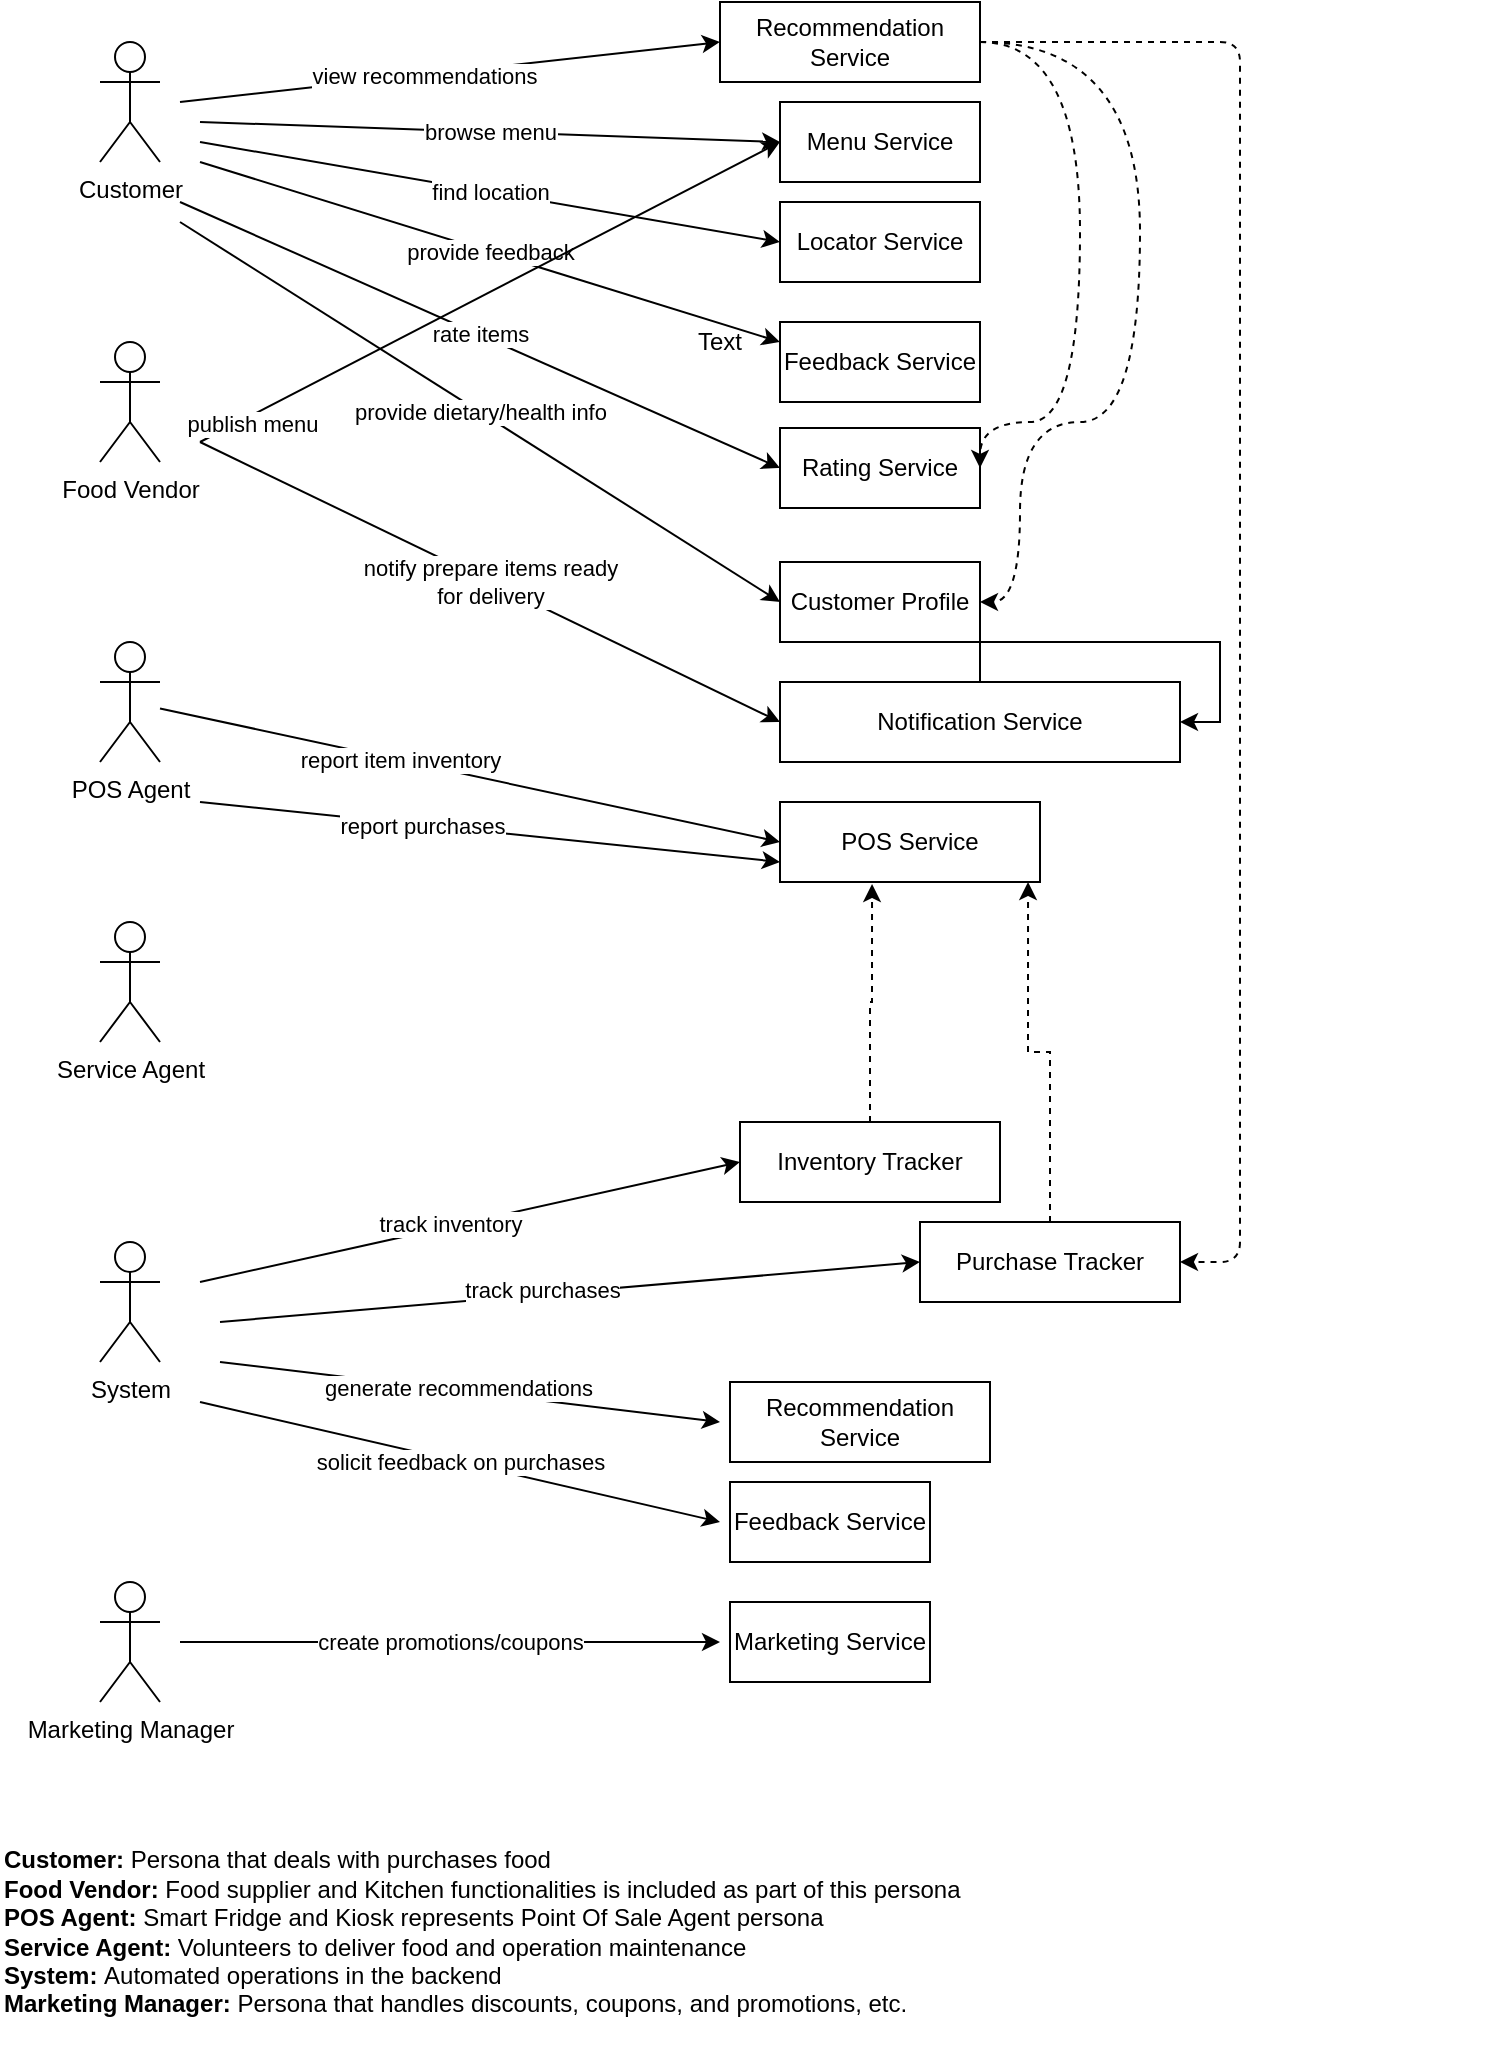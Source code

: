 <mxfile version="13.8.8" type="github" pages="3">
  <diagram id="B69_xCuPPmJOlllpwnct" name="Interaction Diagram">
    <mxGraphModel dx="1298" dy="877" grid="1" gridSize="10" guides="1" tooltips="1" connect="1" arrows="1" fold="1" page="1" pageScale="1" pageWidth="850" pageHeight="1100" math="0" shadow="0">
      <root>
        <mxCell id="0" />
        <mxCell id="1" parent="0" />
        <mxCell id="AFESQtXUc2UWVLBhGiya-1" value="Customer" style="shape=umlActor;verticalLabelPosition=bottom;verticalAlign=top;html=1;outlineConnect=0;" parent="1" vertex="1">
          <mxGeometry x="110" y="20" width="30" height="60" as="geometry" />
        </mxCell>
        <mxCell id="AFESQtXUc2UWVLBhGiya-2" value="Food Vendor" style="shape=umlActor;verticalLabelPosition=bottom;verticalAlign=top;html=1;outlineConnect=0;" parent="1" vertex="1">
          <mxGeometry x="110" y="170" width="30" height="60" as="geometry" />
        </mxCell>
        <mxCell id="AFESQtXUc2UWVLBhGiya-3" value="POS Agent" style="shape=umlActor;verticalLabelPosition=bottom;verticalAlign=top;html=1;outlineConnect=0;" parent="1" vertex="1">
          <mxGeometry x="110" y="320" width="30" height="60" as="geometry" />
        </mxCell>
        <mxCell id="AFESQtXUc2UWVLBhGiya-4" value="Service Agent" style="shape=umlActor;verticalLabelPosition=bottom;verticalAlign=top;html=1;outlineConnect=0;" parent="1" vertex="1">
          <mxGeometry x="110" y="460" width="30" height="60" as="geometry" />
        </mxCell>
        <mxCell id="AFESQtXUc2UWVLBhGiya-5" value="System" style="shape=umlActor;verticalLabelPosition=bottom;verticalAlign=top;html=1;outlineConnect=0;" parent="1" vertex="1">
          <mxGeometry x="110" y="620" width="30" height="60" as="geometry" />
        </mxCell>
        <mxCell id="AFESQtXUc2UWVLBhGiya-7" value="Marketing Manager" style="shape=umlActor;verticalLabelPosition=bottom;verticalAlign=top;html=1;outlineConnect=0;" parent="1" vertex="1">
          <mxGeometry x="110" y="790" width="30" height="60" as="geometry" />
        </mxCell>
        <mxCell id="AFESQtXUc2UWVLBhGiya-10" value="Menu Service" style="rounded=0;whiteSpace=wrap;html=1;" parent="1" vertex="1">
          <mxGeometry x="450" y="50" width="100" height="40" as="geometry" />
        </mxCell>
        <mxCell id="AFESQtXUc2UWVLBhGiya-11" value="browse menu" style="endArrow=classic;html=1;entryX=0;entryY=0.5;entryDx=0;entryDy=0;" parent="1" target="AFESQtXUc2UWVLBhGiya-10" edge="1">
          <mxGeometry width="50" height="50" relative="1" as="geometry">
            <mxPoint x="160" y="60" as="sourcePoint" />
            <mxPoint x="260" y="110" as="targetPoint" />
          </mxGeometry>
        </mxCell>
        <mxCell id="AFESQtXUc2UWVLBhGiya-12" value="Locator Service" style="rounded=0;whiteSpace=wrap;html=1;" parent="1" vertex="1">
          <mxGeometry x="450" y="100" width="100" height="40" as="geometry" />
        </mxCell>
        <mxCell id="AFESQtXUc2UWVLBhGiya-13" value="find location" style="endArrow=classic;html=1;entryX=0;entryY=0.5;entryDx=0;entryDy=0;" parent="1" target="AFESQtXUc2UWVLBhGiya-12" edge="1">
          <mxGeometry width="50" height="50" relative="1" as="geometry">
            <mxPoint x="160" y="70" as="sourcePoint" />
            <mxPoint x="370" y="120" as="targetPoint" />
          </mxGeometry>
        </mxCell>
        <mxCell id="AFESQtXUc2UWVLBhGiya-14" value="Feedback Service" style="rounded=0;whiteSpace=wrap;html=1;" parent="1" vertex="1">
          <mxGeometry x="450" y="160" width="100" height="40" as="geometry" />
        </mxCell>
        <mxCell id="AFESQtXUc2UWVLBhGiya-15" value="provide feedback" style="endArrow=classic;html=1;entryX=0;entryY=0.25;entryDx=0;entryDy=0;" parent="1" target="AFESQtXUc2UWVLBhGiya-14" edge="1">
          <mxGeometry width="50" height="50" relative="1" as="geometry">
            <mxPoint x="160" y="80" as="sourcePoint" />
            <mxPoint x="370" y="180" as="targetPoint" />
          </mxGeometry>
        </mxCell>
        <mxCell id="AFESQtXUc2UWVLBhGiya-16" value="Rating Service" style="rounded=0;whiteSpace=wrap;html=1;" parent="1" vertex="1">
          <mxGeometry x="450" y="213" width="100" height="40" as="geometry" />
        </mxCell>
        <mxCell id="AFESQtXUc2UWVLBhGiya-17" value="rate items" style="endArrow=classic;html=1;entryX=0;entryY=0.5;entryDx=0;entryDy=0;" parent="1" target="AFESQtXUc2UWVLBhGiya-16" edge="1">
          <mxGeometry width="50" height="50" relative="1" as="geometry">
            <mxPoint x="150" y="100" as="sourcePoint" />
            <mxPoint x="370" y="210" as="targetPoint" />
          </mxGeometry>
        </mxCell>
        <mxCell id="Uqb2OwFKpr_LkZeMIo-q-1" value="Customer Profile" style="rounded=0;whiteSpace=wrap;html=1;" parent="1" vertex="1">
          <mxGeometry x="450" y="280" width="100" height="40" as="geometry" />
        </mxCell>
        <mxCell id="Uqb2OwFKpr_LkZeMIo-q-2" value="provide dietary/health info" style="endArrow=classic;html=1;entryX=0;entryY=0.5;entryDx=0;entryDy=0;" parent="1" target="Uqb2OwFKpr_LkZeMIo-q-1" edge="1">
          <mxGeometry width="50" height="50" relative="1" as="geometry">
            <mxPoint x="150" y="110" as="sourcePoint" />
            <mxPoint x="320" y="300" as="targetPoint" />
          </mxGeometry>
        </mxCell>
        <mxCell id="Uqb2OwFKpr_LkZeMIo-q-3" value="" style="endArrow=classic;html=1;entryX=0;entryY=0.5;entryDx=0;entryDy=0;" parent="1" target="AFESQtXUc2UWVLBhGiya-10" edge="1">
          <mxGeometry width="50" height="50" relative="1" as="geometry">
            <mxPoint x="160" y="220" as="sourcePoint" />
            <mxPoint x="240" y="320" as="targetPoint" />
          </mxGeometry>
        </mxCell>
        <mxCell id="Uqb2OwFKpr_LkZeMIo-q-4" value="publish menu" style="edgeLabel;html=1;align=center;verticalAlign=middle;resizable=0;points=[];" parent="Uqb2OwFKpr_LkZeMIo-q-3" vertex="1" connectable="0">
          <mxGeometry x="-0.836" y="-3" relative="1" as="geometry">
            <mxPoint as="offset" />
          </mxGeometry>
        </mxCell>
        <mxCell id="Uqb2OwFKpr_LkZeMIo-q-5" value="Notification Service" style="rounded=0;whiteSpace=wrap;html=1;" parent="1" vertex="1">
          <mxGeometry x="450" y="340" width="200" height="40" as="geometry" />
        </mxCell>
        <mxCell id="Uqb2OwFKpr_LkZeMIo-q-6" value="notify prepare items ready&lt;br&gt;for delivery" style="endArrow=classic;html=1;entryX=0;entryY=0.5;entryDx=0;entryDy=0;" parent="1" target="Uqb2OwFKpr_LkZeMIo-q-5" edge="1">
          <mxGeometry width="50" height="50" relative="1" as="geometry">
            <mxPoint x="160" y="220" as="sourcePoint" />
            <mxPoint x="310" y="290" as="targetPoint" />
          </mxGeometry>
        </mxCell>
        <mxCell id="Uqb2OwFKpr_LkZeMIo-q-7" value="POS Service" style="rounded=0;whiteSpace=wrap;html=1;" parent="1" vertex="1">
          <mxGeometry x="450" y="400" width="130" height="40" as="geometry" />
        </mxCell>
        <mxCell id="Uqb2OwFKpr_LkZeMIo-q-8" value="" style="endArrow=classic;html=1;entryX=0;entryY=0.5;entryDx=0;entryDy=0;" parent="1" source="AFESQtXUc2UWVLBhGiya-3" target="Uqb2OwFKpr_LkZeMIo-q-7" edge="1">
          <mxGeometry width="50" height="50" relative="1" as="geometry">
            <mxPoint x="250" y="440" as="sourcePoint" />
            <mxPoint x="300" y="390" as="targetPoint" />
          </mxGeometry>
        </mxCell>
        <mxCell id="Uqb2OwFKpr_LkZeMIo-q-9" value="report item inventory" style="edgeLabel;html=1;align=center;verticalAlign=middle;resizable=0;points=[];" parent="Uqb2OwFKpr_LkZeMIo-q-8" vertex="1" connectable="0">
          <mxGeometry x="-0.226" relative="1" as="geometry">
            <mxPoint as="offset" />
          </mxGeometry>
        </mxCell>
        <mxCell id="Uqb2OwFKpr_LkZeMIo-q-10" value="" style="endArrow=classic;html=1;entryX=0;entryY=0.75;entryDx=0;entryDy=0;" parent="1" target="Uqb2OwFKpr_LkZeMIo-q-7" edge="1">
          <mxGeometry width="50" height="50" relative="1" as="geometry">
            <mxPoint x="160" y="400" as="sourcePoint" />
            <mxPoint x="340" y="430" as="targetPoint" />
          </mxGeometry>
        </mxCell>
        <mxCell id="Uqb2OwFKpr_LkZeMIo-q-11" value="report purchases" style="edgeLabel;html=1;align=center;verticalAlign=middle;resizable=0;points=[];" parent="Uqb2OwFKpr_LkZeMIo-q-10" vertex="1" connectable="0">
          <mxGeometry x="-0.234" y="-1" relative="1" as="geometry">
            <mxPoint y="-1" as="offset" />
          </mxGeometry>
        </mxCell>
        <mxCell id="Uqb2OwFKpr_LkZeMIo-q-17" style="edgeStyle=orthogonalEdgeStyle;rounded=0;orthogonalLoop=1;jettySize=auto;html=1;entryX=0.354;entryY=1.025;entryDx=0;entryDy=0;entryPerimeter=0;dashed=1;" parent="1" source="Uqb2OwFKpr_LkZeMIo-q-12" target="Uqb2OwFKpr_LkZeMIo-q-7" edge="1">
          <mxGeometry relative="1" as="geometry" />
        </mxCell>
        <mxCell id="Uqb2OwFKpr_LkZeMIo-q-12" value="Inventory Tracker" style="rounded=0;whiteSpace=wrap;html=1;" parent="1" vertex="1">
          <mxGeometry x="430" y="560" width="130" height="40" as="geometry" />
        </mxCell>
        <mxCell id="Uqb2OwFKpr_LkZeMIo-q-13" value="Recommendation Service" style="rounded=0;whiteSpace=wrap;html=1;" parent="1" vertex="1">
          <mxGeometry x="425" y="690" width="130" height="40" as="geometry" />
        </mxCell>
        <mxCell id="Uqb2OwFKpr_LkZeMIo-q-14" value="" style="endArrow=classic;html=1;entryX=0;entryY=0.5;entryDx=0;entryDy=0;" parent="1" target="Uqb2OwFKpr_LkZeMIo-q-12" edge="1">
          <mxGeometry width="50" height="50" relative="1" as="geometry">
            <mxPoint x="160" y="640" as="sourcePoint" />
            <mxPoint x="290" y="570" as="targetPoint" />
          </mxGeometry>
        </mxCell>
        <mxCell id="Uqb2OwFKpr_LkZeMIo-q-15" value="track inventory" style="edgeLabel;html=1;align=center;verticalAlign=middle;resizable=0;points=[];" parent="Uqb2OwFKpr_LkZeMIo-q-14" vertex="1" connectable="0">
          <mxGeometry x="-0.072" y="1" relative="1" as="geometry">
            <mxPoint as="offset" />
          </mxGeometry>
        </mxCell>
        <mxCell id="Uqb2OwFKpr_LkZeMIo-q-19" style="edgeStyle=orthogonalEdgeStyle;rounded=0;orthogonalLoop=1;jettySize=auto;html=1;entryX=0.954;entryY=1;entryDx=0;entryDy=0;entryPerimeter=0;dashed=1;" parent="1" source="Uqb2OwFKpr_LkZeMIo-q-18" target="Uqb2OwFKpr_LkZeMIo-q-7" edge="1">
          <mxGeometry relative="1" as="geometry" />
        </mxCell>
        <mxCell id="Uqb2OwFKpr_LkZeMIo-q-18" value="Purchase Tracker" style="rounded=0;whiteSpace=wrap;html=1;" parent="1" vertex="1">
          <mxGeometry x="520" y="610" width="130" height="40" as="geometry" />
        </mxCell>
        <mxCell id="Uqb2OwFKpr_LkZeMIo-q-20" value="" style="endArrow=classic;html=1;entryX=0;entryY=0.5;entryDx=0;entryDy=0;" parent="1" target="Uqb2OwFKpr_LkZeMIo-q-18" edge="1">
          <mxGeometry width="50" height="50" relative="1" as="geometry">
            <mxPoint x="170" y="660" as="sourcePoint" />
            <mxPoint x="310" y="640" as="targetPoint" />
          </mxGeometry>
        </mxCell>
        <mxCell id="Uqb2OwFKpr_LkZeMIo-q-21" value="track purchases" style="edgeLabel;html=1;align=center;verticalAlign=middle;resizable=0;points=[];" parent="Uqb2OwFKpr_LkZeMIo-q-20" vertex="1" connectable="0">
          <mxGeometry x="-0.079" y="2" relative="1" as="geometry">
            <mxPoint as="offset" />
          </mxGeometry>
        </mxCell>
        <mxCell id="Uqb2OwFKpr_LkZeMIo-q-22" value="" style="endArrow=classic;html=1;" parent="1" edge="1">
          <mxGeometry width="50" height="50" relative="1" as="geometry">
            <mxPoint x="170" y="680" as="sourcePoint" />
            <mxPoint x="420" y="710" as="targetPoint" />
          </mxGeometry>
        </mxCell>
        <mxCell id="Uqb2OwFKpr_LkZeMIo-q-23" value="generate recommendations" style="edgeLabel;html=1;align=center;verticalAlign=middle;resizable=0;points=[];" parent="Uqb2OwFKpr_LkZeMIo-q-22" vertex="1" connectable="0">
          <mxGeometry x="-0.05" y="2" relative="1" as="geometry">
            <mxPoint as="offset" />
          </mxGeometry>
        </mxCell>
        <mxCell id="Uqb2OwFKpr_LkZeMIo-q-24" value="" style="endArrow=classic;html=1;" parent="1" edge="1">
          <mxGeometry width="50" height="50" relative="1" as="geometry">
            <mxPoint x="150" y="50" as="sourcePoint" />
            <mxPoint x="420" y="20" as="targetPoint" />
          </mxGeometry>
        </mxCell>
        <mxCell id="Uqb2OwFKpr_LkZeMIo-q-25" value="view recommendations" style="edgeLabel;html=1;align=center;verticalAlign=middle;resizable=0;points=[];" parent="Uqb2OwFKpr_LkZeMIo-q-24" vertex="1" connectable="0">
          <mxGeometry x="-0.096" relative="1" as="geometry">
            <mxPoint as="offset" />
          </mxGeometry>
        </mxCell>
        <mxCell id="Uqb2OwFKpr_LkZeMIo-q-31" style="edgeStyle=orthogonalEdgeStyle;rounded=0;orthogonalLoop=1;jettySize=auto;html=1;entryX=1;entryY=0.5;entryDx=0;entryDy=0;exitX=1;exitY=0.5;exitDx=0;exitDy=0;curved=1;dashed=1;" parent="1" source="Uqb2OwFKpr_LkZeMIo-q-26" target="AFESQtXUc2UWVLBhGiya-16" edge="1">
          <mxGeometry relative="1" as="geometry">
            <Array as="points">
              <mxPoint x="600" y="20" />
              <mxPoint x="600" y="210" />
            </Array>
          </mxGeometry>
        </mxCell>
        <mxCell id="Uqb2OwFKpr_LkZeMIo-q-32" style="edgeStyle=orthogonalEdgeStyle;curved=1;rounded=0;orthogonalLoop=1;jettySize=auto;html=1;entryX=1;entryY=0.5;entryDx=0;entryDy=0;dashed=1;" parent="1" target="Uqb2OwFKpr_LkZeMIo-q-1" edge="1">
          <mxGeometry relative="1" as="geometry">
            <mxPoint x="550" y="20" as="sourcePoint" />
            <Array as="points">
              <mxPoint x="630" y="20" />
              <mxPoint x="630" y="210" />
              <mxPoint x="570" y="210" />
              <mxPoint x="570" y="300" />
            </Array>
          </mxGeometry>
        </mxCell>
        <mxCell id="Uqb2OwFKpr_LkZeMIo-q-26" value="Recommendation Service" style="rounded=0;whiteSpace=wrap;html=1;" parent="1" vertex="1">
          <mxGeometry x="420" width="130" height="40" as="geometry" />
        </mxCell>
        <mxCell id="Uqb2OwFKpr_LkZeMIo-q-27" value="Feedback Service" style="rounded=0;whiteSpace=wrap;html=1;" parent="1" vertex="1">
          <mxGeometry x="425" y="740" width="100" height="40" as="geometry" />
        </mxCell>
        <mxCell id="Uqb2OwFKpr_LkZeMIo-q-28" value="solicit feedback on purchases" style="endArrow=classic;html=1;" parent="1" edge="1">
          <mxGeometry width="50" height="50" relative="1" as="geometry">
            <mxPoint x="160" y="700" as="sourcePoint" />
            <mxPoint x="420" y="760" as="targetPoint" />
          </mxGeometry>
        </mxCell>
        <mxCell id="Uqb2OwFKpr_LkZeMIo-q-29" value="Marketing Service" style="rounded=0;whiteSpace=wrap;html=1;" parent="1" vertex="1">
          <mxGeometry x="425" y="800" width="100" height="40" as="geometry" />
        </mxCell>
        <mxCell id="Uqb2OwFKpr_LkZeMIo-q-30" value="create promotions/coupons" style="endArrow=classic;html=1;" parent="1" edge="1">
          <mxGeometry width="50" height="50" relative="1" as="geometry">
            <mxPoint x="150" y="820" as="sourcePoint" />
            <mxPoint x="420" y="820" as="targetPoint" />
          </mxGeometry>
        </mxCell>
        <mxCell id="Uqb2OwFKpr_LkZeMIo-q-34" value="" style="endArrow=classic;html=1;dashed=1;edgeStyle=orthogonalEdgeStyle;exitX=1;exitY=0.5;exitDx=0;exitDy=0;entryX=1;entryY=0.5;entryDx=0;entryDy=0;" parent="1" source="Uqb2OwFKpr_LkZeMIo-q-26" target="Uqb2OwFKpr_LkZeMIo-q-18" edge="1">
          <mxGeometry width="50" height="50" relative="1" as="geometry">
            <mxPoint x="740" y="250" as="sourcePoint" />
            <mxPoint x="790" y="200" as="targetPoint" />
            <Array as="points">
              <mxPoint x="680" y="20" />
              <mxPoint x="680" y="630" />
            </Array>
          </mxGeometry>
        </mxCell>
        <mxCell id="iNOk3lb7rnPQJD2jYz3T-1" value="Text" style="text;html=1;strokeColor=none;fillColor=none;align=center;verticalAlign=middle;whiteSpace=wrap;rounded=0;" parent="1" vertex="1">
          <mxGeometry x="400" y="160" width="40" height="20" as="geometry" />
        </mxCell>
        <mxCell id="iNOk3lb7rnPQJD2jYz3T-2" value="&lt;b&gt;Customer: &lt;/b&gt;Persona that deals with purchases food&lt;br&gt;&lt;b&gt;Food Vendor: &lt;/b&gt;Food supplier and Kitchen functionalities is included as part of this persona&lt;br&gt;&lt;div&gt;&lt;b&gt;POS Agent:&lt;/b&gt; Smart Fridge and Kiosk represents Point Of Sale Agent persona&lt;/div&gt;&lt;b&gt;Service Agent:&lt;/b&gt;&amp;nbsp;Volunteers to deliver food and operation maintenance&amp;nbsp;&lt;br&gt;&lt;b&gt;System: &lt;/b&gt;Automated operations in the backend&lt;br&gt;&lt;b&gt;Marketing Manager: &lt;/b&gt;Persona that handles discounts, coupons, and promotions, etc." style="text;html=1;strokeColor=none;fillColor=none;align=left;verticalAlign=middle;whiteSpace=wrap;rounded=0;" parent="1" vertex="1">
          <mxGeometry x="60" y="900" width="750" height="130" as="geometry" />
        </mxCell>
        <mxCell id="iNOk3lb7rnPQJD2jYz3T-6" style="edgeStyle=orthogonalEdgeStyle;rounded=0;orthogonalLoop=1;jettySize=auto;html=1;entryX=1;entryY=0.5;entryDx=0;entryDy=0;" parent="1" source="Uqb2OwFKpr_LkZeMIo-q-5" target="Uqb2OwFKpr_LkZeMIo-q-5" edge="1">
          <mxGeometry relative="1" as="geometry" />
        </mxCell>
      </root>
    </mxGraphModel>
  </diagram>
  <diagram id="qgoeYmWDUSobrB9xaV_u" name="Topology">
    <mxGraphModel dx="1298" dy="877" grid="1" gridSize="10" guides="1" tooltips="1" connect="1" arrows="1" fold="1" page="1" pageScale="1" pageWidth="850" pageHeight="1100" math="0" shadow="0">
      <root>
        <mxCell id="qQ3zsuzZt-Hzc_06bmaa-0" />
        <mxCell id="qQ3zsuzZt-Hzc_06bmaa-1" parent="qQ3zsuzZt-Hzc_06bmaa-0" />
        <mxCell id="4fH2xO_H_jrXaztvzUDd-49" style="edgeStyle=orthogonalEdgeStyle;rounded=0;orthogonalLoop=1;jettySize=auto;html=1;" parent="qQ3zsuzZt-Hzc_06bmaa-1" source="4fH2xO_H_jrXaztvzUDd-0" edge="1">
          <mxGeometry relative="1" as="geometry">
            <mxPoint x="652.5" y="350" as="targetPoint" />
          </mxGeometry>
        </mxCell>
        <mxCell id="4fH2xO_H_jrXaztvzUDd-0" value="" style="html=1;verticalLabelPosition=bottom;labelBackgroundColor=#ffffff;verticalAlign=top;shadow=0;strokeWidth=1;shape=mxgraph.ios7.misc.iphone;rounded=0;" parent="qQ3zsuzZt-Hzc_06bmaa-1" vertex="1">
          <mxGeometry x="605" y="40" width="95" height="160" as="geometry" />
        </mxCell>
        <mxCell id="4fH2xO_H_jrXaztvzUDd-2" value="" style="endArrow=none;html=1;" parent="qQ3zsuzZt-Hzc_06bmaa-1" edge="1">
          <mxGeometry width="50" height="50" relative="1" as="geometry">
            <mxPoint x="150" y="350" as="sourcePoint" />
            <mxPoint x="950" y="350" as="targetPoint" />
          </mxGeometry>
        </mxCell>
        <mxCell id="4fH2xO_H_jrXaztvzUDd-32" style="edgeStyle=orthogonalEdgeStyle;rounded=0;orthogonalLoop=1;jettySize=auto;html=1;dashed=1;" parent="qQ3zsuzZt-Hzc_06bmaa-1" source="4fH2xO_H_jrXaztvzUDd-38" edge="1">
          <mxGeometry relative="1" as="geometry">
            <mxPoint x="240" y="350" as="targetPoint" />
            <mxPoint x="250" y="625.0" as="sourcePoint" />
            <Array as="points">
              <mxPoint x="230" y="610" />
              <mxPoint x="230" y="430" />
              <mxPoint x="240" y="430" />
            </Array>
          </mxGeometry>
        </mxCell>
        <mxCell id="4fH2xO_H_jrXaztvzUDd-4" value="&lt;font style=&quot;font-size: 16px&quot;&gt;Recommendation Service&lt;/font&gt;" style="rounded=0;whiteSpace=wrap;html=1;fillColor=none;gradientColor=none;strokeWidth=3;" parent="qQ3zsuzZt-Hzc_06bmaa-1" vertex="1">
          <mxGeometry x="180" y="730" width="130" height="60" as="geometry" />
        </mxCell>
        <mxCell id="4fH2xO_H_jrXaztvzUDd-5" value="&lt;font style=&quot;font-size: 16px&quot;&gt;Menu Service&lt;/font&gt;" style="rounded=0;whiteSpace=wrap;html=1;fillColor=none;gradientColor=none;strokeWidth=3;" parent="qQ3zsuzZt-Hzc_06bmaa-1" vertex="1">
          <mxGeometry x="240" y="470" width="130" height="60" as="geometry" />
        </mxCell>
        <mxCell id="4fH2xO_H_jrXaztvzUDd-53" style="edgeStyle=orthogonalEdgeStyle;rounded=0;orthogonalLoop=1;jettySize=auto;html=1;dashed=1;" parent="qQ3zsuzZt-Hzc_06bmaa-1" source="4fH2xO_H_jrXaztvzUDd-6" edge="1">
          <mxGeometry relative="1" as="geometry">
            <mxPoint x="770" y="540" as="targetPoint" />
            <Array as="points">
              <mxPoint x="475" y="650" />
              <mxPoint x="770" y="650" />
            </Array>
          </mxGeometry>
        </mxCell>
        <mxCell id="4fH2xO_H_jrXaztvzUDd-6" value="&lt;font style=&quot;font-size: 16px&quot;&gt;Locator &lt;br&gt;Service&lt;/font&gt;" style="rounded=0;whiteSpace=wrap;html=1;fillColor=none;gradientColor=none;strokeWidth=3;" parent="qQ3zsuzZt-Hzc_06bmaa-1" vertex="1">
          <mxGeometry x="410" y="470" width="130" height="60" as="geometry" />
        </mxCell>
        <mxCell id="4fH2xO_H_jrXaztvzUDd-7" value="&lt;font style=&quot;font-size: 16px&quot;&gt;Feedback&lt;br&gt;Service&lt;/font&gt;" style="rounded=0;whiteSpace=wrap;html=1;fillColor=none;gradientColor=none;strokeWidth=3;" parent="qQ3zsuzZt-Hzc_06bmaa-1" vertex="1">
          <mxGeometry x="570" y="470" width="130" height="60" as="geometry" />
        </mxCell>
        <mxCell id="4fH2xO_H_jrXaztvzUDd-9" value="" style="endArrow=classic;html=1;entryX=0.5;entryY=0;entryDx=0;entryDy=0;" parent="qQ3zsuzZt-Hzc_06bmaa-1" target="4fH2xO_H_jrXaztvzUDd-5" edge="1">
          <mxGeometry width="50" height="50" relative="1" as="geometry">
            <mxPoint x="305" y="350" as="sourcePoint" />
            <mxPoint x="520" y="600" as="targetPoint" />
          </mxGeometry>
        </mxCell>
        <mxCell id="4fH2xO_H_jrXaztvzUDd-51" style="edgeStyle=orthogonalEdgeStyle;rounded=0;orthogonalLoop=1;jettySize=auto;html=1;entryX=0.679;entryY=-0.061;entryDx=0;entryDy=0;entryPerimeter=0;dashed=1;" parent="qQ3zsuzZt-Hzc_06bmaa-1" source="4fH2xO_H_jrXaztvzUDd-10" target="4fH2xO_H_jrXaztvzUDd-18" edge="1">
          <mxGeometry relative="1" as="geometry">
            <Array as="points">
              <mxPoint x="180" y="400" />
              <mxPoint x="988" y="400" />
            </Array>
          </mxGeometry>
        </mxCell>
        <mxCell id="4fH2xO_H_jrXaztvzUDd-10" value="&lt;font style=&quot;font-size: 16px&quot;&gt;Customer&lt;br&gt;Service&lt;br&gt;&lt;/font&gt;" style="rounded=0;whiteSpace=wrap;html=1;fillColor=none;gradientColor=none;strokeWidth=3;" parent="qQ3zsuzZt-Hzc_06bmaa-1" vertex="1">
          <mxGeometry x="90" y="470" width="130" height="60" as="geometry" />
        </mxCell>
        <mxCell id="4fH2xO_H_jrXaztvzUDd-11" value="" style="endArrow=classic;html=1;entryX=0.5;entryY=0;entryDx=0;entryDy=0;" parent="qQ3zsuzZt-Hzc_06bmaa-1" edge="1">
          <mxGeometry width="50" height="50" relative="1" as="geometry">
            <mxPoint x="470" y="350" as="sourcePoint" />
            <mxPoint x="470" y="470" as="targetPoint" />
          </mxGeometry>
        </mxCell>
        <mxCell id="4fH2xO_H_jrXaztvzUDd-12" value="" style="endArrow=classic;html=1;" parent="qQ3zsuzZt-Hzc_06bmaa-1" edge="1">
          <mxGeometry width="50" height="50" relative="1" as="geometry">
            <mxPoint x="634.17" y="350" as="sourcePoint" />
            <mxPoint x="634" y="460" as="targetPoint" />
          </mxGeometry>
        </mxCell>
        <mxCell id="4fH2xO_H_jrXaztvzUDd-13" value="" style="endArrow=classic;html=1;entryX=0.5;entryY=0;entryDx=0;entryDy=0;" parent="qQ3zsuzZt-Hzc_06bmaa-1" edge="1">
          <mxGeometry width="50" height="50" relative="1" as="geometry">
            <mxPoint x="153.17" y="350" as="sourcePoint" />
            <mxPoint x="153.17" y="460" as="targetPoint" />
          </mxGeometry>
        </mxCell>
        <mxCell id="4fH2xO_H_jrXaztvzUDd-31" style="edgeStyle=orthogonalEdgeStyle;rounded=0;orthogonalLoop=1;jettySize=auto;html=1;dashed=1;" parent="qQ3zsuzZt-Hzc_06bmaa-1" source="4fH2xO_H_jrXaztvzUDd-40" edge="1">
          <mxGeometry relative="1" as="geometry">
            <mxPoint x="390" y="350" as="targetPoint" />
          </mxGeometry>
        </mxCell>
        <mxCell id="4fH2xO_H_jrXaztvzUDd-14" value="&lt;font style=&quot;font-size: 16px&quot;&gt;Notification&lt;br&gt;Service&lt;/font&gt;" style="rounded=0;whiteSpace=wrap;html=1;fillColor=none;gradientColor=none;strokeWidth=3;" parent="qQ3zsuzZt-Hzc_06bmaa-1" vertex="1">
          <mxGeometry x="370" y="730" width="130" height="60" as="geometry" />
        </mxCell>
        <mxCell id="4fH2xO_H_jrXaztvzUDd-52" style="edgeStyle=orthogonalEdgeStyle;rounded=0;orthogonalLoop=1;jettySize=auto;html=1;entryX=0.885;entryY=1.078;entryDx=0;entryDy=0;entryPerimeter=0;dashed=1;" parent="qQ3zsuzZt-Hzc_06bmaa-1" target="4fH2xO_H_jrXaztvzUDd-18" edge="1">
          <mxGeometry relative="1" as="geometry">
            <mxPoint x="810" y="530" as="sourcePoint" />
            <Array as="points">
              <mxPoint x="810" y="620" />
              <mxPoint x="1015" y="620" />
            </Array>
          </mxGeometry>
        </mxCell>
        <mxCell id="4fH2xO_H_jrXaztvzUDd-15" value="&lt;font style=&quot;font-size: 16px&quot;&gt;POS&lt;br&gt;Service&lt;/font&gt;" style="rounded=0;whiteSpace=wrap;html=1;fillColor=none;gradientColor=none;strokeWidth=3;" parent="qQ3zsuzZt-Hzc_06bmaa-1" vertex="1">
          <mxGeometry x="720" y="470" width="130" height="60" as="geometry" />
        </mxCell>
        <mxCell id="4fH2xO_H_jrXaztvzUDd-30" style="edgeStyle=orthogonalEdgeStyle;rounded=0;orthogonalLoop=1;jettySize=auto;html=1;entryX=0.5;entryY=1;entryDx=0;entryDy=0;" parent="qQ3zsuzZt-Hzc_06bmaa-1" source="4fH2xO_H_jrXaztvzUDd-16" target="4fH2xO_H_jrXaztvzUDd-15" edge="1">
          <mxGeometry relative="1" as="geometry" />
        </mxCell>
        <mxCell id="4fH2xO_H_jrXaztvzUDd-16" value="&lt;span style=&quot;font-size: 16px&quot;&gt;Inventory &lt;br&gt;Tracker&lt;/span&gt;" style="rounded=0;whiteSpace=wrap;html=1;fillColor=none;gradientColor=none;strokeWidth=3;" parent="qQ3zsuzZt-Hzc_06bmaa-1" vertex="1">
          <mxGeometry x="565" y="730" width="130" height="60" as="geometry" />
        </mxCell>
        <mxCell id="4fH2xO_H_jrXaztvzUDd-17" value="" style="endArrow=classic;html=1;" parent="qQ3zsuzZt-Hzc_06bmaa-1" edge="1">
          <mxGeometry width="50" height="50" relative="1" as="geometry">
            <mxPoint x="780.17" y="350" as="sourcePoint" />
            <mxPoint x="780.0" y="460" as="targetPoint" />
          </mxGeometry>
        </mxCell>
        <mxCell id="4fH2xO_H_jrXaztvzUDd-33" style="edgeStyle=orthogonalEdgeStyle;rounded=0;orthogonalLoop=1;jettySize=auto;html=1;entryX=1;entryY=0.5;entryDx=0;entryDy=0;" parent="qQ3zsuzZt-Hzc_06bmaa-1" source="4fH2xO_H_jrXaztvzUDd-18" target="4fH2xO_H_jrXaztvzUDd-20" edge="1">
          <mxGeometry relative="1" as="geometry" />
        </mxCell>
        <mxCell id="4fH2xO_H_jrXaztvzUDd-18" value="&lt;span style=&quot;font-size: 16px&quot;&gt;Purchase&amp;nbsp;&lt;br&gt;Tracker&lt;/span&gt;" style="rounded=0;whiteSpace=wrap;html=1;fillColor=none;gradientColor=none;strokeWidth=3;" parent="qQ3zsuzZt-Hzc_06bmaa-1" vertex="1">
          <mxGeometry x="900" y="470" width="130" height="60" as="geometry" />
        </mxCell>
        <mxCell id="4fH2xO_H_jrXaztvzUDd-19" value="" style="endArrow=classic;html=1;" parent="qQ3zsuzZt-Hzc_06bmaa-1" edge="1">
          <mxGeometry width="50" height="50" relative="1" as="geometry">
            <mxPoint x="950.17" y="350" as="sourcePoint" />
            <mxPoint x="950.0" y="460" as="targetPoint" />
          </mxGeometry>
        </mxCell>
        <mxCell id="4fH2xO_H_jrXaztvzUDd-20" value="&lt;span style=&quot;font-size: 16px&quot;&gt;Marketing&lt;br&gt;&lt;/span&gt;Service" style="rounded=0;whiteSpace=wrap;html=1;fillColor=none;gradientColor=none;strokeWidth=3;" parent="qQ3zsuzZt-Hzc_06bmaa-1" vertex="1">
          <mxGeometry x="810" y="730" width="130" height="60" as="geometry" />
        </mxCell>
        <mxCell id="4fH2xO_H_jrXaztvzUDd-26" value="" style="endArrow=classic;html=1;exitX=0.5;exitY=0;exitDx=0;exitDy=0;" parent="qQ3zsuzZt-Hzc_06bmaa-1" source="4fH2xO_H_jrXaztvzUDd-20" edge="1">
          <mxGeometry width="50" height="50" relative="1" as="geometry">
            <mxPoint x="840" y="640" as="sourcePoint" />
            <mxPoint x="875" y="350" as="targetPoint" />
          </mxGeometry>
        </mxCell>
        <mxCell id="4fH2xO_H_jrXaztvzUDd-34" value="" style="shape=cylinder3;whiteSpace=wrap;html=1;boundedLbl=1;backgroundOutline=1;size=15;rounded=0;strokeWidth=3;fillColor=none;gradientColor=none;" parent="qQ3zsuzZt-Hzc_06bmaa-1" vertex="1">
          <mxGeometry x="890" y="790" width="60" height="80" as="geometry" />
        </mxCell>
        <mxCell id="4fH2xO_H_jrXaztvzUDd-37" style="edgeStyle=orthogonalEdgeStyle;rounded=0;orthogonalLoop=1;jettySize=auto;html=1;dashed=1;" parent="qQ3zsuzZt-Hzc_06bmaa-1" source="4fH2xO_H_jrXaztvzUDd-4" target="4fH2xO_H_jrXaztvzUDd-38" edge="1">
          <mxGeometry relative="1" as="geometry">
            <mxPoint x="255" y="675.0" as="targetPoint" />
            <mxPoint x="255" y="730.0" as="sourcePoint" />
          </mxGeometry>
        </mxCell>
        <mxCell id="4fH2xO_H_jrXaztvzUDd-38" value="Queue" style="outlineConnect=0;fontColor=#232F3E;gradientColor=none;strokeColor=#232F3E;fillColor=#ffffff;dashed=0;verticalLabelPosition=bottom;verticalAlign=top;align=center;html=1;fontSize=12;fontStyle=0;aspect=fixed;shape=mxgraph.aws4.resourceIcon;resIcon=mxgraph.aws4.queue;rounded=0;" parent="qQ3zsuzZt-Hzc_06bmaa-1" vertex="1">
          <mxGeometry x="200" y="610" width="60" height="60" as="geometry" />
        </mxCell>
        <mxCell id="4fH2xO_H_jrXaztvzUDd-40" value="Queue" style="outlineConnect=0;fontColor=#232F3E;gradientColor=none;strokeColor=#232F3E;fillColor=#ffffff;dashed=0;verticalLabelPosition=bottom;verticalAlign=top;align=center;html=1;fontSize=12;fontStyle=0;aspect=fixed;shape=mxgraph.aws4.resourceIcon;resIcon=mxgraph.aws4.queue;rounded=0;" parent="qQ3zsuzZt-Hzc_06bmaa-1" vertex="1">
          <mxGeometry x="405" y="600" width="60" height="60" as="geometry" />
        </mxCell>
        <mxCell id="4fH2xO_H_jrXaztvzUDd-41" style="edgeStyle=orthogonalEdgeStyle;rounded=0;orthogonalLoop=1;jettySize=auto;html=1;dashed=1;" parent="qQ3zsuzZt-Hzc_06bmaa-1" source="4fH2xO_H_jrXaztvzUDd-14" target="4fH2xO_H_jrXaztvzUDd-40" edge="1">
          <mxGeometry relative="1" as="geometry">
            <mxPoint x="390" y="350" as="targetPoint" />
            <mxPoint x="435" y="730.0" as="sourcePoint" />
          </mxGeometry>
        </mxCell>
        <mxCell id="4fH2xO_H_jrXaztvzUDd-42" value="" style="shape=cylinder3;whiteSpace=wrap;html=1;boundedLbl=1;backgroundOutline=1;size=15;rounded=0;strokeWidth=3;fillColor=none;gradientColor=none;" parent="qQ3zsuzZt-Hzc_06bmaa-1" vertex="1">
          <mxGeometry x="670" y="790" width="60" height="80" as="geometry" />
        </mxCell>
        <mxCell id="4fH2xO_H_jrXaztvzUDd-43" value="" style="shape=cylinder3;whiteSpace=wrap;html=1;boundedLbl=1;backgroundOutline=1;size=15;rounded=0;strokeWidth=3;fillColor=none;gradientColor=none;" parent="qQ3zsuzZt-Hzc_06bmaa-1" vertex="1">
          <mxGeometry x="622.5" y="530" width="60" height="80" as="geometry" />
        </mxCell>
        <mxCell id="4fH2xO_H_jrXaztvzUDd-48" style="edgeStyle=orthogonalEdgeStyle;rounded=0;orthogonalLoop=1;jettySize=auto;html=1;" parent="qQ3zsuzZt-Hzc_06bmaa-1" source="4fH2xO_H_jrXaztvzUDd-45" edge="1">
          <mxGeometry relative="1" as="geometry">
            <mxPoint x="440" y="350" as="targetPoint" />
          </mxGeometry>
        </mxCell>
        <mxCell id="4fH2xO_H_jrXaztvzUDd-45" value="" style="pointerEvents=1;shadow=0;dashed=0;html=1;strokeColor=none;fillColor=#434445;aspect=fixed;labelPosition=center;verticalLabelPosition=bottom;verticalAlign=top;align=center;outlineConnect=0;shape=mxgraph.vvd.web_browser;rounded=0;" parent="qQ3zsuzZt-Hzc_06bmaa-1" vertex="1">
          <mxGeometry x="390" y="90" width="100" height="71" as="geometry" />
        </mxCell>
        <mxCell id="4fH2xO_H_jrXaztvzUDd-46" value="&lt;font style=&quot;font-size: 29px&quot;&gt;&lt;b&gt;ADR&lt;/b&gt;:&lt;br&gt;&lt;ol&gt;&lt;li&gt;Purchase tracker will include payment -&lt;/li&gt;&lt;li&gt;&lt;font style=&quot;font-size: 29px&quot;&gt;POS abstraction&lt;/font&gt;&lt;/li&gt;&lt;li&gt;&lt;span&gt;Food vendor and Kitchen abstraction&lt;/span&gt;&lt;br&gt;&lt;/li&gt;&lt;li&gt;&lt;font style=&quot;font-size: 29px&quot;&gt;Feedback and Rating abstraction&lt;/font&gt;&lt;/li&gt;&lt;li&gt;&lt;b&gt;Kartik&lt;/b&gt;&lt;span&gt;&amp;nbsp;&lt;/span&gt;&lt;span&gt;- ADR for point [1,2]&lt;/span&gt;&lt;/li&gt;&lt;li&gt;&lt;span&gt;&lt;b&gt;Srinivasa&lt;/b&gt; - ADR for point [3,4]&lt;/span&gt;&lt;/li&gt;&lt;/ol&gt;&lt;div&gt;&lt;/div&gt;&lt;ol&gt;&lt;li&gt;Architecture Style - Microservice-based and Event-driven architecture -&amp;nbsp;&lt;/li&gt;&lt;li&gt;&lt;font style=&quot;font-size: 29px&quot;&gt;Real-time vs batch processing - &lt;b&gt;Daniel&lt;/b&gt;&lt;/font&gt;&lt;/li&gt;&lt;li&gt;&lt;font style=&quot;font-size: 29px&quot;&gt;&lt;b&gt;Chandra&lt;/b&gt; will work on the Topology diagram&lt;/font&gt;&lt;/li&gt;&lt;li&gt;&lt;font style=&quot;font-size: 29px&quot;&gt;&lt;b&gt;Chari&lt;/b&gt; - Topology&amp;nbsp;&lt;/font&gt;&lt;/li&gt;&lt;/ol&gt;&lt;/font&gt;" style="text;html=1;strokeColor=none;fillColor=none;align=left;verticalAlign=middle;whiteSpace=wrap;rounded=0;" parent="qQ3zsuzZt-Hzc_06bmaa-1" vertex="1">
          <mxGeometry x="160" y="1110" width="775" height="200" as="geometry" />
        </mxCell>
        <mxCell id="4fH2xO_H_jrXaztvzUDd-55" style="edgeStyle=orthogonalEdgeStyle;rounded=0;orthogonalLoop=1;jettySize=auto;html=1;entryX=0.5;entryY=1;entryDx=0;entryDy=0;dashed=1;" parent="qQ3zsuzZt-Hzc_06bmaa-1" source="4fH2xO_H_jrXaztvzUDd-54" target="4fH2xO_H_jrXaztvzUDd-16" edge="1">
          <mxGeometry relative="1" as="geometry" />
        </mxCell>
        <mxCell id="4fH2xO_H_jrXaztvzUDd-54" value="&lt;span style=&quot;font-size: 16px&quot;&gt;Vendor&lt;/span&gt;" style="rounded=0;whiteSpace=wrap;html=1;fillColor=none;gradientColor=none;strokeWidth=3;" parent="qQ3zsuzZt-Hzc_06bmaa-1" vertex="1">
          <mxGeometry x="440" y="870" width="130" height="60" as="geometry" />
        </mxCell>
        <mxCell id="4fH2xO_H_jrXaztvzUDd-57" value="" style="shape=cylinder3;whiteSpace=wrap;html=1;boundedLbl=1;backgroundOutline=1;size=15;rounded=0;strokeWidth=3;fillColor=none;gradientColor=none;" parent="qQ3zsuzZt-Hzc_06bmaa-1" vertex="1">
          <mxGeometry x="280" y="530" width="60" height="80" as="geometry" />
        </mxCell>
        <mxCell id="4fH2xO_H_jrXaztvzUDd-58" value="" style="shape=cylinder3;whiteSpace=wrap;html=1;boundedLbl=1;backgroundOutline=1;size=15;rounded=0;strokeWidth=3;fillColor=none;gradientColor=none;" parent="qQ3zsuzZt-Hzc_06bmaa-1" vertex="1">
          <mxGeometry x="490" y="530" width="60" height="80" as="geometry" />
        </mxCell>
        <mxCell id="4fH2xO_H_jrXaztvzUDd-59" value="" style="shape=cylinder3;whiteSpace=wrap;html=1;boundedLbl=1;backgroundOutline=1;size=15;rounded=0;strokeWidth=3;fillColor=none;gradientColor=none;" parent="qQ3zsuzZt-Hzc_06bmaa-1" vertex="1">
          <mxGeometry x="90" y="530" width="60" height="80" as="geometry" />
        </mxCell>
        <mxCell id="4fH2xO_H_jrXaztvzUDd-60" value="" style="shape=cylinder3;whiteSpace=wrap;html=1;boundedLbl=1;backgroundOutline=1;size=15;rounded=0;strokeWidth=3;fillColor=none;gradientColor=none;" parent="qQ3zsuzZt-Hzc_06bmaa-1" vertex="1">
          <mxGeometry x="810" y="530" width="40" height="60" as="geometry" />
        </mxCell>
      </root>
    </mxGraphModel>
  </diagram>
  <diagram id="mNP-GBcba708YCqQEWhl" name="Topology 2">
    <mxGraphModel dx="1888" dy="702" grid="1" gridSize="10" guides="1" tooltips="1" connect="1" arrows="1" fold="1" page="1" pageScale="1" pageWidth="850" pageHeight="1100" background="#B0E3E6" math="0" shadow="1">
      <root>
        <mxCell id="RHNygG4-QyBGX2huQ6m5-0" />
        <mxCell id="RHNygG4-QyBGX2huQ6m5-1" parent="RHNygG4-QyBGX2huQ6m5-0" />
        <mxCell id="RHNygG4-QyBGX2huQ6m5-18" value="" style="edgeStyle=orthogonalEdgeStyle;curved=0;rounded=1;orthogonalLoop=1;jettySize=auto;html=1;strokeColor=#182E3E;fontColor=#1A1A1A;" edge="1" parent="RHNygG4-QyBGX2huQ6m5-1" source="RHNygG4-QyBGX2huQ6m5-9" target="RHNygG4-QyBGX2huQ6m5-17">
          <mxGeometry relative="1" as="geometry" />
        </mxCell>
        <mxCell id="RHNygG4-QyBGX2huQ6m5-9" value="" style="shape=image;html=1;verticalAlign=top;verticalLabelPosition=bottom;labelBackgroundColor=#ffffff;imageAspect=0;aspect=fixed;image=https://cdn2.iconfinder.com/data/icons/circle-icons-1/64/browser-128.png;rounded=0;strokeColor=#FFFFFF;fillColor=#F08E81;fontColor=#1A1A1A;" vertex="1" parent="RHNygG4-QyBGX2huQ6m5-1">
          <mxGeometry x="-15" y="25" width="70" height="70" as="geometry" />
        </mxCell>
        <mxCell id="RHNygG4-QyBGX2huQ6m5-24" value="" style="edgeStyle=orthogonalEdgeStyle;curved=0;rounded=1;orthogonalLoop=1;jettySize=auto;html=1;strokeColor=#182E3E;fontColor=#1A1A1A;entryX=0.5;entryY=0;entryDx=0;entryDy=0;" edge="1" parent="RHNygG4-QyBGX2huQ6m5-1" source="RHNygG4-QyBGX2huQ6m5-16" target="RHNygG4-QyBGX2huQ6m5-19">
          <mxGeometry x="-0.389" y="-75" relative="1" as="geometry">
            <mxPoint x="524.793" y="160" as="targetPoint" />
            <Array as="points">
              <mxPoint x="230" y="220" />
              <mxPoint x="118" y="220" />
            </Array>
            <mxPoint x="-75" y="75" as="offset" />
          </mxGeometry>
        </mxCell>
        <mxCell id="6w54oCexMT2WT41Ikm1t-0" value="REST API" style="edgeLabel;html=1;align=center;verticalAlign=middle;resizable=0;points=[];fontColor=#1A1A1A;" vertex="1" connectable="0" parent="RHNygG4-QyBGX2huQ6m5-24">
          <mxGeometry x="0.034" y="-33" relative="1" as="geometry">
            <mxPoint x="-44.76" y="33" as="offset" />
          </mxGeometry>
        </mxCell>
        <mxCell id="RHNygG4-QyBGX2huQ6m5-16" value="" style="pointerEvents=1;shadow=0;dashed=0;html=1;strokeColor=none;fillColor=#434445;aspect=fixed;labelPosition=center;verticalLabelPosition=bottom;verticalAlign=top;align=center;outlineConnect=0;shape=mxgraph.vvd.phone;rounded=0;fontColor=#1A1A1A;" vertex="1" parent="RHNygG4-QyBGX2huQ6m5-1">
          <mxGeometry x="215" y="35" width="29.5" height="50" as="geometry" />
        </mxCell>
        <mxCell id="RHNygG4-QyBGX2huQ6m5-20" value="REST API" style="edgeStyle=orthogonalEdgeStyle;curved=0;rounded=1;orthogonalLoop=1;jettySize=auto;html=1;strokeColor=#182E3E;fontColor=#1A1A1A;" edge="1" parent="RHNygG4-QyBGX2huQ6m5-1" source="RHNygG4-QyBGX2huQ6m5-17" target="RHNygG4-QyBGX2huQ6m5-19">
          <mxGeometry relative="1" as="geometry" />
        </mxCell>
        <mxCell id="RHNygG4-QyBGX2huQ6m5-17" value="Web Application" style="rounded=1;whiteSpace=wrap;html=1;strokeColor=#FFFFFF;fontColor=#1A1A1A;fillColor=#66FF66;" vertex="1" parent="RHNygG4-QyBGX2huQ6m5-1">
          <mxGeometry x="-40" y="135" width="120" height="60" as="geometry" />
        </mxCell>
        <mxCell id="sOZIn1RSz20QiJBlGLPp-5" value="" style="edgeStyle=orthogonalEdgeStyle;curved=0;rounded=1;orthogonalLoop=1;jettySize=auto;html=1;strokeColor=#182E3E;fontColor=#1A1A1A;entryX=0.5;entryY=0;entryDx=0;entryDy=0;" edge="1" parent="RHNygG4-QyBGX2huQ6m5-1" target="sOZIn1RSz20QiJBlGLPp-1">
          <mxGeometry relative="1" as="geometry">
            <mxPoint x="48" y="300" as="sourcePoint" />
            <mxPoint x="378" y="384" as="targetPoint" />
            <Array as="points">
              <mxPoint x="48" y="340" />
              <mxPoint x="48" y="340" />
            </Array>
          </mxGeometry>
        </mxCell>
        <mxCell id="sOZIn1RSz20QiJBlGLPp-15" value="" style="edgeStyle=orthogonalEdgeStyle;curved=0;rounded=1;orthogonalLoop=1;jettySize=auto;html=1;strokeColor=#182E3E;fontColor=#1A1A1A;entryX=0.452;entryY=0.02;entryDx=0;entryDy=0;entryPerimeter=0;" edge="1" parent="RHNygG4-QyBGX2huQ6m5-1" target="sOZIn1RSz20QiJBlGLPp-6">
          <mxGeometry relative="1" as="geometry">
            <mxPoint x="192" y="304" as="sourcePoint" />
            <mxPoint x="378" y="384" as="targetPoint" />
            <Array as="points">
              <mxPoint x="192" y="320" />
              <mxPoint x="192" y="320" />
            </Array>
          </mxGeometry>
        </mxCell>
        <mxCell id="AkmBz5BDuvqCaun7x4Yl-19" value="" style="edgeStyle=orthogonalEdgeStyle;curved=0;rounded=1;orthogonalLoop=1;jettySize=auto;html=1;strokeColor=#182E3E;fontColor=#1A1A1A;entryX=0.5;entryY=0;entryDx=0;entryDy=0;" edge="1" parent="RHNygG4-QyBGX2huQ6m5-1" source="RHNygG4-QyBGX2huQ6m5-19" target="AkmBz5BDuvqCaun7x4Yl-11">
          <mxGeometry relative="1" as="geometry">
            <Array as="points">
              <mxPoint x="515" y="330" />
              <mxPoint x="515" y="330" />
            </Array>
          </mxGeometry>
        </mxCell>
        <mxCell id="eKsjIKV-1KJmYbk4fcB0-4" style="edgeStyle=orthogonalEdgeStyle;curved=0;rounded=1;orthogonalLoop=1;jettySize=auto;html=1;entryX=0.5;entryY=0;entryDx=0;entryDy=0;strokeColor=#182E3E;fontColor=#1A1A1A;" edge="1" parent="RHNygG4-QyBGX2huQ6m5-1" source="RHNygG4-QyBGX2huQ6m5-19" target="eKsjIKV-1KJmYbk4fcB0-2">
          <mxGeometry relative="1" as="geometry">
            <Array as="points">
              <mxPoint x="-255" y="310" />
              <mxPoint x="-255" y="310" />
            </Array>
          </mxGeometry>
        </mxCell>
        <mxCell id="eKsjIKV-1KJmYbk4fcB0-5" style="edgeStyle=orthogonalEdgeStyle;curved=0;rounded=1;orthogonalLoop=1;jettySize=auto;html=1;strokeColor=#182E3E;fontColor=#1A1A1A;" edge="1" parent="RHNygG4-QyBGX2huQ6m5-1" source="RHNygG4-QyBGX2huQ6m5-19" target="eKsjIKV-1KJmYbk4fcB0-0">
          <mxGeometry relative="1" as="geometry">
            <Array as="points">
              <mxPoint x="-105" y="320" />
              <mxPoint x="-105" y="320" />
            </Array>
          </mxGeometry>
        </mxCell>
        <mxCell id="RHNygG4-QyBGX2huQ6m5-19" value="API Gateway" style="rounded=1;whiteSpace=wrap;html=1;strokeColor=#FFFFFF;fillColor=#F08E81;fontColor=#1A1A1A;" vertex="1" parent="RHNygG4-QyBGX2huQ6m5-1">
          <mxGeometry x="-351" y="244" width="937" height="60" as="geometry" />
        </mxCell>
        <mxCell id="sOZIn1RSz20QiJBlGLPp-1" value="" style="strokeColor=#dddddd;shadow=1;strokeWidth=1;rounded=1;absoluteArcSize=1;arcSize=2;fontColor=#1A1A1A;fillColor=#99CCFF;" vertex="1" parent="RHNygG4-QyBGX2huQ6m5-1">
          <mxGeometry x="-17" y="350" width="130" height="44" as="geometry" />
        </mxCell>
        <mxCell id="sOZIn1RSz20QiJBlGLPp-2" value="Authentication&lt;br&gt;Service" style="dashed=0;connectable=0;html=1;fillColor=#757575;strokeColor=none;shape=mxgraph.gcp2.logs_api;part=1;labelPosition=right;verticalLabelPosition=middle;align=left;verticalAlign=middle;spacingLeft=5;fontSize=12;" vertex="1" parent="sOZIn1RSz20QiJBlGLPp-1">
          <mxGeometry y="0.5" width="32" height="32" relative="1" as="geometry">
            <mxPoint x="5" y="-16" as="offset" />
          </mxGeometry>
        </mxCell>
        <mxCell id="4KrlIDKaAQz5f94Z5S3--20" value="" style="edgeStyle=orthogonalEdgeStyle;curved=0;rounded=1;orthogonalLoop=1;jettySize=auto;html=1;strokeColor=#182E3E;fontColor=#1A1A1A;" edge="1" parent="RHNygG4-QyBGX2huQ6m5-1" source="sOZIn1RSz20QiJBlGLPp-6" target="4KrlIDKaAQz5f94Z5S3--19">
          <mxGeometry relative="1" as="geometry" />
        </mxCell>
        <mxCell id="sOZIn1RSz20QiJBlGLPp-6" value="" style="strokeColor=#dddddd;shadow=1;strokeWidth=1;rounded=1;absoluteArcSize=1;arcSize=2;fontColor=#1A1A1A;fillColor=#99CCFF;" vertex="1" parent="RHNygG4-QyBGX2huQ6m5-1">
          <mxGeometry x="133" y="350" width="130" height="44" as="geometry" />
        </mxCell>
        <mxCell id="sOZIn1RSz20QiJBlGLPp-7" value="User Profile&lt;br&gt;Service" style="dashed=0;connectable=0;html=1;fillColor=#757575;strokeColor=none;shape=mxgraph.gcp2.logs_api;part=1;labelPosition=right;verticalLabelPosition=middle;align=left;verticalAlign=middle;spacingLeft=5;fontSize=12;" vertex="1" parent="sOZIn1RSz20QiJBlGLPp-6">
          <mxGeometry y="0.5" width="32" height="32" relative="1" as="geometry">
            <mxPoint x="5" y="-16" as="offset" />
          </mxGeometry>
        </mxCell>
        <mxCell id="sOZIn1RSz20QiJBlGLPp-16" value="" style="edgeStyle=orthogonalEdgeStyle;curved=0;rounded=1;orthogonalLoop=1;jettySize=auto;html=1;strokeColor=#182E3E;fontColor=#1A1A1A;entryX=0.452;entryY=0.02;entryDx=0;entryDy=0;entryPerimeter=0;" edge="1" parent="RHNygG4-QyBGX2huQ6m5-1" target="sOZIn1RSz20QiJBlGLPp-17">
          <mxGeometry relative="1" as="geometry">
            <mxPoint x="389" y="304" as="sourcePoint" />
            <mxPoint x="575" y="384" as="targetPoint" />
            <Array as="points">
              <mxPoint x="389" y="320" />
              <mxPoint x="389" y="320" />
            </Array>
          </mxGeometry>
        </mxCell>
        <mxCell id="AkmBz5BDuvqCaun7x4Yl-18" value="" style="edgeStyle=orthogonalEdgeStyle;curved=0;rounded=1;orthogonalLoop=1;jettySize=auto;html=1;strokeColor=#182E3E;fontColor=#1A1A1A;entryX=0;entryY=0.5;entryDx=0;entryDy=0;" edge="1" parent="RHNygG4-QyBGX2huQ6m5-1" source="sOZIn1RSz20QiJBlGLPp-17" target="AkmBz5BDuvqCaun7x4Yl-11">
          <mxGeometry relative="1" as="geometry">
            <mxPoint x="450" y="550" as="targetPoint" />
            <Array as="points">
              <mxPoint x="395" y="482" />
            </Array>
          </mxGeometry>
        </mxCell>
        <mxCell id="sOZIn1RSz20QiJBlGLPp-17" value="" style="strokeColor=#dddddd;shadow=1;strokeWidth=1;rounded=1;absoluteArcSize=1;arcSize=2;fontColor=#1A1A1A;fillColor=#99CCFF;" vertex="1" parent="RHNygG4-QyBGX2huQ6m5-1">
          <mxGeometry x="330" y="350" width="130" height="44" as="geometry" />
        </mxCell>
        <mxCell id="sOZIn1RSz20QiJBlGLPp-18" value="Food Catalog&lt;br&gt;Service" style="dashed=0;connectable=0;html=1;fillColor=#757575;strokeColor=none;shape=mxgraph.gcp2.logs_api;part=1;labelPosition=right;verticalLabelPosition=middle;align=left;verticalAlign=middle;spacingLeft=5;fontSize=12;" vertex="1" parent="sOZIn1RSz20QiJBlGLPp-17">
          <mxGeometry y="0.5" width="32" height="32" relative="1" as="geometry">
            <mxPoint x="5" y="-16" as="offset" />
          </mxGeometry>
        </mxCell>
        <mxCell id="AkmBz5BDuvqCaun7x4Yl-2" value="" style="edgeStyle=orthogonalEdgeStyle;curved=0;rounded=1;orthogonalLoop=1;jettySize=auto;html=1;strokeColor=#182E3E;fontColor=#1A1A1A;" edge="1" parent="RHNygG4-QyBGX2huQ6m5-1" source="AkmBz5BDuvqCaun7x4Yl-0" target="AkmBz5BDuvqCaun7x4Yl-1">
          <mxGeometry relative="1" as="geometry">
            <Array as="points">
              <mxPoint x="696" y="170" />
              <mxPoint x="696" y="170" />
            </Array>
          </mxGeometry>
        </mxCell>
        <mxCell id="AkmBz5BDuvqCaun7x4Yl-0" value="" style="shape=image;html=1;verticalAlign=top;verticalLabelPosition=bottom;labelBackgroundColor=#ffffff;imageAspect=0;aspect=fixed;image=https://cdn3.iconfinder.com/data/icons/electronic-devices-vol-1-1/36/freezer_fridge_refrigerator_cold_kitchen_electrical_appliance_appliances_2-128.png;rounded=0;strokeColor=#FFFFFF;fillColor=#99CCFF;fontColor=#1A1A1A;" vertex="1" parent="RHNygG4-QyBGX2huQ6m5-1">
          <mxGeometry x="628" width="128" height="128" as="geometry" />
        </mxCell>
        <mxCell id="AkmBz5BDuvqCaun7x4Yl-1" value="Cloud Services" style="aspect=fixed;html=1;points=[];align=center;image;fontSize=12;image=img/lib/azure2/compute/Cloud_Services_Classic.svg;rounded=0;strokeColor=#FFFFFF;fillColor=#99CCFF;" vertex="1" parent="RHNygG4-QyBGX2huQ6m5-1">
          <mxGeometry x="656" y="244" width="72" height="52" as="geometry" />
        </mxCell>
        <mxCell id="4KrlIDKaAQz5f94Z5S3--12" value="" style="edgeStyle=orthogonalEdgeStyle;curved=0;rounded=1;orthogonalLoop=1;jettySize=auto;html=1;strokeColor=#182E3E;fontColor=#1A1A1A;" edge="1" parent="RHNygG4-QyBGX2huQ6m5-1">
          <mxGeometry relative="1" as="geometry">
            <mxPoint x="527" y="506" as="sourcePoint" />
            <mxPoint x="590" y="584" as="targetPoint" />
            <Array as="points">
              <mxPoint x="527" y="544" />
              <mxPoint x="590" y="544" />
            </Array>
          </mxGeometry>
        </mxCell>
        <mxCell id="AkmBz5BDuvqCaun7x4Yl-11" value="" style="strokeColor=#dddddd;shadow=1;strokeWidth=1;rounded=1;absoluteArcSize=1;arcSize=2;fontColor=#1A1A1A;fillColor=#99CCFF;" vertex="1" parent="RHNygG4-QyBGX2huQ6m5-1">
          <mxGeometry x="450" y="460" width="130" height="44" as="geometry" />
        </mxCell>
        <mxCell id="AkmBz5BDuvqCaun7x4Yl-12" value="Menu Service" style="dashed=0;connectable=0;html=1;fillColor=#757575;strokeColor=none;shape=mxgraph.gcp2.logs_api;part=1;labelPosition=right;verticalLabelPosition=middle;align=left;verticalAlign=middle;spacingLeft=5;fontSize=12;" vertex="1" parent="AkmBz5BDuvqCaun7x4Yl-11">
          <mxGeometry y="0.5" width="32" height="32" relative="1" as="geometry">
            <mxPoint x="5" y="-16" as="offset" />
          </mxGeometry>
        </mxCell>
        <mxCell id="AkmBz5BDuvqCaun7x4Yl-20" value="" style="shape=image;html=1;verticalAlign=top;verticalLabelPosition=bottom;labelBackgroundColor=#ffffff;imageAspect=0;aspect=fixed;image=https://cdn3.iconfinder.com/data/icons/street-food-and-food-trucker-1/64/kiosk-trolley-street-food-asian-128.png;rounded=0;strokeColor=#FFFFFF;fillColor=#99CCFF;fontColor=#1A1A1A;" vertex="1" parent="RHNygG4-QyBGX2huQ6m5-1">
          <mxGeometry x="782" y="10" width="110" height="110" as="geometry" />
        </mxCell>
        <mxCell id="AkmBz5BDuvqCaun7x4Yl-21" value="Cloud Services" style="aspect=fixed;html=1;points=[];align=center;image;fontSize=12;image=img/lib/azure2/compute/Cloud_Services_Classic.svg;rounded=0;strokeColor=#FFFFFF;fillColor=#99CCFF;" vertex="1" parent="RHNygG4-QyBGX2huQ6m5-1">
          <mxGeometry x="801" y="244" width="72" height="52" as="geometry" />
        </mxCell>
        <mxCell id="AkmBz5BDuvqCaun7x4Yl-24" value="" style="endArrow=classic;html=1;strokeColor=#182E3E;fontColor=#1A1A1A;exitX=0.5;exitY=1;exitDx=0;exitDy=0;" edge="1" parent="RHNygG4-QyBGX2huQ6m5-1">
          <mxGeometry width="50" height="50" relative="1" as="geometry">
            <mxPoint x="837" y="120" as="sourcePoint" />
            <mxPoint x="837" y="240" as="targetPoint" />
          </mxGeometry>
        </mxCell>
        <mxCell id="4KrlIDKaAQz5f94Z5S3--7" value="" style="edgeStyle=orthogonalEdgeStyle;curved=0;rounded=1;orthogonalLoop=1;jettySize=auto;html=1;strokeColor=#182E3E;fontColor=#1A1A1A;" edge="1" parent="RHNygG4-QyBGX2huQ6m5-1" source="4KrlIDKaAQz5f94Z5S3--0">
          <mxGeometry relative="1" as="geometry">
            <mxPoint x="630" y="620" as="targetPoint" />
            <Array as="points">
              <mxPoint x="696" y="620" />
            </Array>
          </mxGeometry>
        </mxCell>
        <mxCell id="4KrlIDKaAQz5f94Z5S3--0" value="Inventory/Purchase Job" style="outlineConnect=0;dashed=0;verticalLabelPosition=bottom;verticalAlign=top;align=center;html=1;shape=mxgraph.aws3.automation;fillColor=#759C3E;gradientColor=none;rounded=0;strokeColor=#FFFFFF;fontColor=#1A1A1A;" vertex="1" parent="RHNygG4-QyBGX2huQ6m5-1">
          <mxGeometry x="661" y="441.5" width="70" height="68.5" as="geometry" />
        </mxCell>
        <mxCell id="4KrlIDKaAQz5f94Z5S3--4" value="" style="endArrow=classic;html=1;strokeColor=#182E3E;fontColor=#1A1A1A;" edge="1" parent="RHNygG4-QyBGX2huQ6m5-1">
          <mxGeometry width="50" height="50" relative="1" as="geometry">
            <mxPoint x="727" y="480" as="sourcePoint" />
            <mxPoint x="840" y="320" as="targetPoint" />
            <Array as="points">
              <mxPoint x="840" y="480" />
            </Array>
          </mxGeometry>
        </mxCell>
        <mxCell id="4KrlIDKaAQz5f94Z5S3--5" value="" style="shape=datastore;whiteSpace=wrap;html=1;rounded=0;strokeColor=#FFFFFF;fillColor=#99CCFF;fontColor=#1A1A1A;" vertex="1" parent="RHNygG4-QyBGX2huQ6m5-1">
          <mxGeometry x="560" y="590" width="60" height="60" as="geometry" />
        </mxCell>
        <mxCell id="4KrlIDKaAQz5f94Z5S3--13" value="" style="edgeStyle=orthogonalEdgeStyle;curved=0;rounded=1;orthogonalLoop=1;jettySize=auto;html=1;strokeColor=#182E3E;fontColor=#1A1A1A;exitX=0.418;exitY=1.073;exitDx=0;exitDy=0;exitPerimeter=0;entryX=0.5;entryY=0;entryDx=0;entryDy=0;" edge="1" parent="RHNygG4-QyBGX2huQ6m5-1" target="4KrlIDKaAQz5f94Z5S3--14" source="sOZIn1RSz20QiJBlGLPp-17">
          <mxGeometry relative="1" as="geometry">
            <mxPoint x="265.04" y="480" as="sourcePoint" />
            <mxPoint x="385" y="560" as="targetPoint" />
            <Array as="points">
              <mxPoint x="384" y="477" />
            </Array>
          </mxGeometry>
        </mxCell>
        <mxCell id="6w54oCexMT2WT41Ikm1t-4" value="" style="edgeStyle=orthogonalEdgeStyle;curved=0;rounded=1;orthogonalLoop=1;jettySize=auto;html=1;strokeColor=#182E3E;fontColor=#1A1A1A;" edge="1" parent="RHNygG4-QyBGX2huQ6m5-1" source="4KrlIDKaAQz5f94Z5S3--14" target="6w54oCexMT2WT41Ikm1t-2">
          <mxGeometry relative="1" as="geometry" />
        </mxCell>
        <mxCell id="4KrlIDKaAQz5f94Z5S3--14" value="" style="strokeColor=#dddddd;shadow=1;strokeWidth=1;rounded=1;absoluteArcSize=1;arcSize=2;fontColor=#1A1A1A;fillColor=#99CCFF;" vertex="1" parent="RHNygG4-QyBGX2huQ6m5-1">
          <mxGeometry x="320" y="598" width="130" height="44" as="geometry" />
        </mxCell>
        <mxCell id="4KrlIDKaAQz5f94Z5S3--15" value="Inventory&lt;br&gt;Service" style="dashed=0;connectable=0;html=1;fillColor=#757575;strokeColor=none;shape=mxgraph.gcp2.logs_api;part=1;labelPosition=right;verticalLabelPosition=middle;align=left;verticalAlign=middle;spacingLeft=5;fontSize=12;" vertex="1" parent="4KrlIDKaAQz5f94Z5S3--14">
          <mxGeometry y="0.5" width="32" height="32" relative="1" as="geometry">
            <mxPoint x="5" y="-16" as="offset" />
          </mxGeometry>
        </mxCell>
        <mxCell id="4KrlIDKaAQz5f94Z5S3--17" value="" style="endArrow=classic;html=1;strokeColor=#182E3E;fontColor=#1A1A1A;exitX=0;exitY=0.5;exitDx=0;exitDy=0;" edge="1" parent="RHNygG4-QyBGX2huQ6m5-1" source="4KrlIDKaAQz5f94Z5S3--5">
          <mxGeometry width="50" height="50" relative="1" as="geometry">
            <mxPoint x="510" y="620" as="sourcePoint" />
            <mxPoint x="460" y="620" as="targetPoint" />
          </mxGeometry>
        </mxCell>
        <mxCell id="4KrlIDKaAQz5f94Z5S3--18" value="" style="edgeStyle=orthogonalEdgeStyle;curved=0;rounded=1;orthogonalLoop=1;jettySize=auto;html=1;strokeColor=#182E3E;fontColor=#1A1A1A;" edge="1" parent="RHNygG4-QyBGX2huQ6m5-1">
          <mxGeometry relative="1" as="geometry">
            <mxPoint x="580" y="583" as="sourcePoint" />
            <mxPoint x="520" y="510" as="targetPoint" />
            <Array as="points">
              <mxPoint x="580" y="553" />
              <mxPoint x="520" y="553" />
            </Array>
          </mxGeometry>
        </mxCell>
        <mxCell id="4KrlIDKaAQz5f94Z5S3--19" value="" style="shape=datastore;whiteSpace=wrap;html=1;rounded=0;strokeColor=#FFFFFF;fillColor=#99CCFF;fontColor=#1A1A1A;" vertex="1" parent="RHNygG4-QyBGX2huQ6m5-1">
          <mxGeometry x="73" y="500" width="60" height="60" as="geometry" />
        </mxCell>
        <mxCell id="4KrlIDKaAQz5f94Z5S3--21" value="" style="edgeStyle=orthogonalEdgeStyle;curved=0;rounded=1;orthogonalLoop=1;jettySize=auto;html=1;strokeColor=#182E3E;fontColor=#1A1A1A;exitX=0.5;exitY=1;exitDx=0;exitDy=0;" edge="1" parent="RHNygG4-QyBGX2huQ6m5-1" source="sOZIn1RSz20QiJBlGLPp-1">
          <mxGeometry relative="1" as="geometry">
            <mxPoint x="23" y="430" as="sourcePoint" />
            <mxPoint x="103" y="500" as="targetPoint" />
          </mxGeometry>
        </mxCell>
        <mxCell id="6w54oCexMT2WT41Ikm1t-1" value="" style="endArrow=classic;html=1;strokeColor=#182E3E;fontColor=#1A1A1A;exitX=0.5;exitY=0;exitDx=0;exitDy=0;exitPerimeter=0;" edge="1" parent="RHNygG4-QyBGX2huQ6m5-1" source="4KrlIDKaAQz5f94Z5S3--0">
          <mxGeometry width="50" height="50" relative="1" as="geometry">
            <mxPoint x="597" y="452" as="sourcePoint" />
            <mxPoint x="696" y="320" as="targetPoint" />
            <Array as="points" />
          </mxGeometry>
        </mxCell>
        <mxCell id="6w54oCexMT2WT41Ikm1t-6" value="" style="edgeStyle=orthogonalEdgeStyle;curved=0;rounded=1;orthogonalLoop=1;jettySize=auto;html=1;strokeColor=#182E3E;fontColor=#1A1A1A;" edge="1" parent="RHNygG4-QyBGX2huQ6m5-1">
          <mxGeometry relative="1" as="geometry">
            <mxPoint x="393" y="744" as="sourcePoint" />
            <mxPoint x="393" y="810" as="targetPoint" />
          </mxGeometry>
        </mxCell>
        <mxCell id="6w54oCexMT2WT41Ikm1t-2" value="" style="strokeColor=#dddddd;shadow=1;strokeWidth=1;rounded=1;absoluteArcSize=1;arcSize=2;fontColor=#1A1A1A;fillColor=#99CCFF;" vertex="1" parent="RHNygG4-QyBGX2huQ6m5-1">
          <mxGeometry x="320" y="700" width="130" height="44" as="geometry" />
        </mxCell>
        <mxCell id="6w54oCexMT2WT41Ikm1t-3" value="Locator&lt;br&gt;Service" style="dashed=0;connectable=0;html=1;fillColor=#757575;strokeColor=none;shape=mxgraph.gcp2.logs_api;part=1;labelPosition=right;verticalLabelPosition=middle;align=left;verticalAlign=middle;spacingLeft=5;fontSize=12;" vertex="1" parent="6w54oCexMT2WT41Ikm1t-2">
          <mxGeometry y="0.5" width="32" height="32" relative="1" as="geometry">
            <mxPoint x="5" y="-16" as="offset" />
          </mxGeometry>
        </mxCell>
        <mxCell id="6w54oCexMT2WT41Ikm1t-5" value="" style="shape=datastore;whiteSpace=wrap;html=1;rounded=0;strokeColor=#FFFFFF;fillColor=#99CCFF;fontColor=#1A1A1A;" vertex="1" parent="RHNygG4-QyBGX2huQ6m5-1">
          <mxGeometry x="355" y="810" width="60" height="60" as="geometry" />
        </mxCell>
        <mxCell id="1GeqqfGbETsUlkTjA0xz-0" value="" style="endArrow=classic;html=1;strokeColor=#182E3E;fontColor=#1A1A1A;entryX=0;entryY=0.5;entryDx=0;entryDy=0;exitX=0.695;exitY=1.007;exitDx=0;exitDy=0;exitPerimeter=0;" edge="1" parent="RHNygG4-QyBGX2huQ6m5-1" source="RHNygG4-QyBGX2huQ6m5-19" target="6w54oCexMT2WT41Ikm1t-2">
          <mxGeometry width="50" height="50" relative="1" as="geometry">
            <mxPoint x="300" y="310" as="sourcePoint" />
            <mxPoint x="300" y="740" as="targetPoint" />
            <Array as="points">
              <mxPoint x="300" y="722" />
              <mxPoint x="310" y="722" />
            </Array>
          </mxGeometry>
        </mxCell>
        <mxCell id="1GeqqfGbETsUlkTjA0xz-1" value="" style="endArrow=classic;html=1;strokeColor=#182E3E;fontColor=#1A1A1A;exitX=0.27;exitY=0.027;exitDx=0;exitDy=0;exitPerimeter=0;entryX=0.388;entryY=0.991;entryDx=0;entryDy=0;entryPerimeter=0;" edge="1" parent="RHNygG4-QyBGX2huQ6m5-1" source="6w54oCexMT2WT41Ikm1t-5" target="6w54oCexMT2WT41Ikm1t-2">
          <mxGeometry width="50" height="50" relative="1" as="geometry">
            <mxPoint x="200" y="590" as="sourcePoint" />
            <mxPoint x="370" y="750" as="targetPoint" />
          </mxGeometry>
        </mxCell>
        <mxCell id="eKsjIKV-1KJmYbk4fcB0-0" value="" style="strokeColor=#dddddd;shadow=1;strokeWidth=1;rounded=1;absoluteArcSize=1;arcSize=2;fontColor=#1A1A1A;fillColor=#99CCFF;" vertex="1" parent="RHNygG4-QyBGX2huQ6m5-1">
          <mxGeometry x="-170" y="350" width="130" height="44" as="geometry" />
        </mxCell>
        <mxCell id="eKsjIKV-1KJmYbk4fcB0-1" value="Rating&lt;br&gt;Service" style="dashed=0;connectable=0;html=1;fillColor=#757575;strokeColor=none;shape=mxgraph.gcp2.logs_api;part=1;labelPosition=right;verticalLabelPosition=middle;align=left;verticalAlign=middle;spacingLeft=5;fontSize=12;" vertex="1" parent="eKsjIKV-1KJmYbk4fcB0-0">
          <mxGeometry y="0.5" width="32" height="32" relative="1" as="geometry">
            <mxPoint x="5" y="-16" as="offset" />
          </mxGeometry>
        </mxCell>
        <mxCell id="eKsjIKV-1KJmYbk4fcB0-2" value="" style="strokeColor=#dddddd;shadow=1;strokeWidth=1;rounded=1;absoluteArcSize=1;arcSize=2;fontColor=#1A1A1A;fillColor=#99CCFF;" vertex="1" parent="RHNygG4-QyBGX2huQ6m5-1">
          <mxGeometry x="-320" y="350" width="130" height="44" as="geometry" />
        </mxCell>
        <mxCell id="eKsjIKV-1KJmYbk4fcB0-3" value="Feedback&lt;br&gt;Service" style="dashed=0;connectable=0;html=1;fillColor=#757575;strokeColor=none;shape=mxgraph.gcp2.logs_api;part=1;labelPosition=right;verticalLabelPosition=middle;align=left;verticalAlign=middle;spacingLeft=5;fontSize=12;" vertex="1" parent="eKsjIKV-1KJmYbk4fcB0-2">
          <mxGeometry y="0.5" width="32" height="32" relative="1" as="geometry">
            <mxPoint x="5" y="-16" as="offset" />
          </mxGeometry>
        </mxCell>
      </root>
    </mxGraphModel>
  </diagram>
</mxfile>

